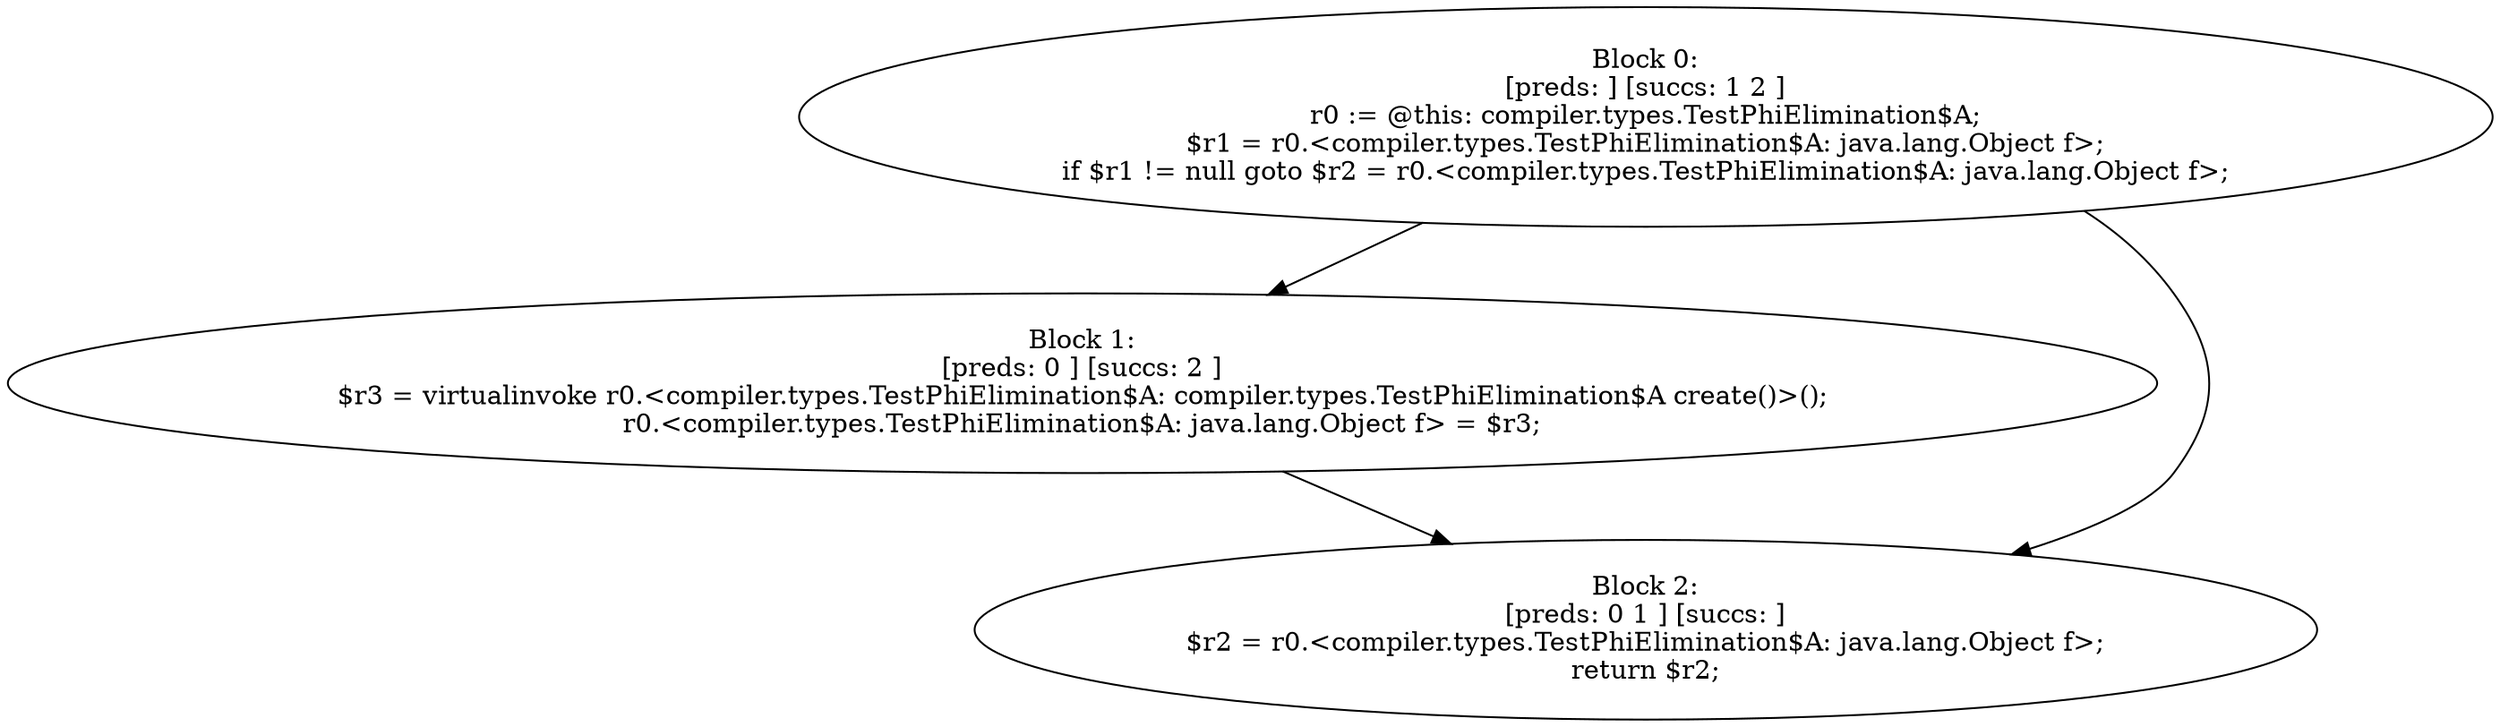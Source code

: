 digraph "unitGraph" {
    "Block 0:
[preds: ] [succs: 1 2 ]
r0 := @this: compiler.types.TestPhiElimination$A;
$r1 = r0.<compiler.types.TestPhiElimination$A: java.lang.Object f>;
if $r1 != null goto $r2 = r0.<compiler.types.TestPhiElimination$A: java.lang.Object f>;
"
    "Block 1:
[preds: 0 ] [succs: 2 ]
$r3 = virtualinvoke r0.<compiler.types.TestPhiElimination$A: compiler.types.TestPhiElimination$A create()>();
r0.<compiler.types.TestPhiElimination$A: java.lang.Object f> = $r3;
"
    "Block 2:
[preds: 0 1 ] [succs: ]
$r2 = r0.<compiler.types.TestPhiElimination$A: java.lang.Object f>;
return $r2;
"
    "Block 0:
[preds: ] [succs: 1 2 ]
r0 := @this: compiler.types.TestPhiElimination$A;
$r1 = r0.<compiler.types.TestPhiElimination$A: java.lang.Object f>;
if $r1 != null goto $r2 = r0.<compiler.types.TestPhiElimination$A: java.lang.Object f>;
"->"Block 1:
[preds: 0 ] [succs: 2 ]
$r3 = virtualinvoke r0.<compiler.types.TestPhiElimination$A: compiler.types.TestPhiElimination$A create()>();
r0.<compiler.types.TestPhiElimination$A: java.lang.Object f> = $r3;
";
    "Block 0:
[preds: ] [succs: 1 2 ]
r0 := @this: compiler.types.TestPhiElimination$A;
$r1 = r0.<compiler.types.TestPhiElimination$A: java.lang.Object f>;
if $r1 != null goto $r2 = r0.<compiler.types.TestPhiElimination$A: java.lang.Object f>;
"->"Block 2:
[preds: 0 1 ] [succs: ]
$r2 = r0.<compiler.types.TestPhiElimination$A: java.lang.Object f>;
return $r2;
";
    "Block 1:
[preds: 0 ] [succs: 2 ]
$r3 = virtualinvoke r0.<compiler.types.TestPhiElimination$A: compiler.types.TestPhiElimination$A create()>();
r0.<compiler.types.TestPhiElimination$A: java.lang.Object f> = $r3;
"->"Block 2:
[preds: 0 1 ] [succs: ]
$r2 = r0.<compiler.types.TestPhiElimination$A: java.lang.Object f>;
return $r2;
";
}
